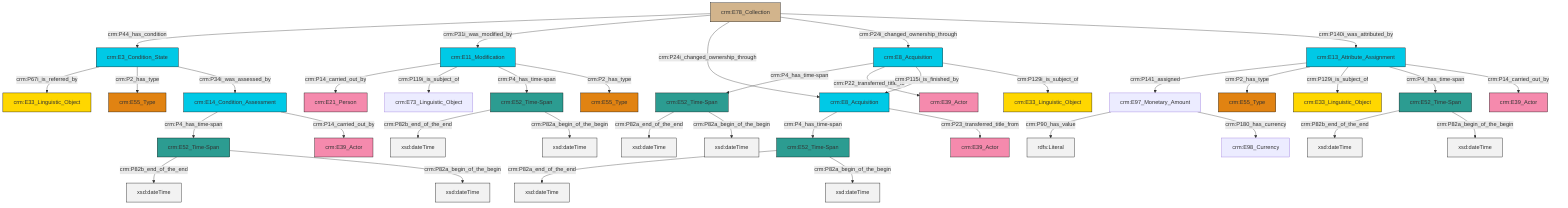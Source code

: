 graph TD
classDef Literal fill:#f2f2f2,stroke:#000000;
classDef CRM_Entity fill:#FFFFFF,stroke:#000000;
classDef Temporal_Entity fill:#00C9E6, stroke:#000000;
classDef Type fill:#E18312, stroke:#000000;
classDef Time-Span fill:#2C9C91, stroke:#000000;
classDef Appellation fill:#FFEB7F, stroke:#000000;
classDef Place fill:#008836, stroke:#000000;
classDef Persistent_Item fill:#B266B2, stroke:#000000;
classDef Conceptual_Object fill:#FFD700, stroke:#000000;
classDef Physical_Thing fill:#D2B48C, stroke:#000000;
classDef Actor fill:#f58aad, stroke:#000000;
classDef PC_Classes fill:#4ce600, stroke:#000000;
classDef Multi fill:#cccccc,stroke:#000000;

0["crm:E52_Time-Span"]:::Time-Span -->|crm:P82b_end_of_the_end| 1[xsd:dateTime]:::Literal
2["crm:E11_Modification"]:::Temporal_Entity -->|crm:P14_carried_out_by| 3["crm:E21_Person"]:::Actor
4["crm:E14_Condition_Assessment"]:::Temporal_Entity -->|crm:P4_has_time-span| 5["crm:E52_Time-Span"]:::Time-Span
12["crm:E8_Acquisition"]:::Temporal_Entity -->|crm:P4_has_time-span| 13["crm:E52_Time-Span"]:::Time-Span
14["crm:E13_Attribute_Assignment"]:::Temporal_Entity -->|crm:P141_assigned| 15["crm:E97_Monetary_Amount"]:::Default
16["crm:E52_Time-Span"]:::Time-Span -->|crm:P82a_end_of_the_end| 17[xsd:dateTime]:::Literal
5["crm:E52_Time-Span"]:::Time-Span -->|crm:P82b_end_of_the_end| 22[xsd:dateTime]:::Literal
24["crm:E78_Collection"]:::Physical_Thing -->|crm:P44_has_condition| 25["crm:E3_Condition_State"]:::Temporal_Entity
25["crm:E3_Condition_State"]:::Temporal_Entity -->|crm:P67i_is_referred_by| 27["crm:E33_Linguistic_Object"]:::Conceptual_Object
5["crm:E52_Time-Span"]:::Time-Span -->|crm:P82a_begin_of_the_begin| 32[xsd:dateTime]:::Literal
14["crm:E13_Attribute_Assignment"]:::Temporal_Entity -->|crm:P2_has_type| 35["crm:E55_Type"]:::Type
25["crm:E3_Condition_State"]:::Temporal_Entity -->|crm:P2_has_type| 19["crm:E55_Type"]:::Type
2["crm:E11_Modification"]:::Temporal_Entity -->|crm:P119i_is_subject_of| 6["crm:E73_Linguistic_Object"]:::Default
14["crm:E13_Attribute_Assignment"]:::Temporal_Entity -->|crm:P129i_is_subject_of| 36["crm:E33_Linguistic_Object"]:::Conceptual_Object
13["crm:E52_Time-Span"]:::Time-Span -->|crm:P82a_end_of_the_end| 37[xsd:dateTime]:::Literal
14["crm:E13_Attribute_Assignment"]:::Temporal_Entity -->|crm:P4_has_time-span| 8["crm:E52_Time-Span"]:::Time-Span
15["crm:E97_Monetary_Amount"]:::Default -->|crm:P90_has_value| 38[rdfs:Literal]:::Literal
8["crm:E52_Time-Span"]:::Time-Span -->|crm:P82b_end_of_the_end| 39[xsd:dateTime]:::Literal
24["crm:E78_Collection"]:::Physical_Thing -->|crm:P31i_was_modified_by| 2["crm:E11_Modification"]:::Temporal_Entity
15["crm:E97_Monetary_Amount"]:::Default -->|crm:P180_has_currency| 40["crm:E98_Currency"]:::Default
2["crm:E11_Modification"]:::Temporal_Entity -->|crm:P4_has_time-span| 0["crm:E52_Time-Span"]:::Time-Span
0["crm:E52_Time-Span"]:::Time-Span -->|crm:P82a_begin_of_the_begin| 46[xsd:dateTime]:::Literal
12["crm:E8_Acquisition"]:::Temporal_Entity -->|crm:P22_transferred_title_to| 47["crm:E39_Actor"]:::Actor
13["crm:E52_Time-Span"]:::Time-Span -->|crm:P82a_begin_of_the_begin| 48[xsd:dateTime]:::Literal
24["crm:E78_Collection"]:::Physical_Thing -->|crm:P24i_changed_ownership_through| 49["crm:E8_Acquisition"]:::Temporal_Entity
8["crm:E52_Time-Span"]:::Time-Span -->|crm:P82a_begin_of_the_begin| 55[xsd:dateTime]:::Literal
16["crm:E52_Time-Span"]:::Time-Span -->|crm:P82a_begin_of_the_begin| 59[xsd:dateTime]:::Literal
24["crm:E78_Collection"]:::Physical_Thing -->|crm:P24i_changed_ownership_through| 12["crm:E8_Acquisition"]:::Temporal_Entity
2["crm:E11_Modification"]:::Temporal_Entity -->|crm:P2_has_type| 29["crm:E55_Type"]:::Type
14["crm:E13_Attribute_Assignment"]:::Temporal_Entity -->|crm:P14_carried_out_by| 41["crm:E39_Actor"]:::Actor
4["crm:E14_Condition_Assessment"]:::Temporal_Entity -->|crm:P14_carried_out_by| 57["crm:E39_Actor"]:::Actor
25["crm:E3_Condition_State"]:::Temporal_Entity -->|crm:P34i_was_assessed_by| 4["crm:E14_Condition_Assessment"]:::Temporal_Entity
24["crm:E78_Collection"]:::Physical_Thing -->|crm:P140i_was_attributed_by| 14["crm:E13_Attribute_Assignment"]:::Temporal_Entity
49["crm:E8_Acquisition"]:::Temporal_Entity -->|crm:P4_has_time-span| 16["crm:E52_Time-Span"]:::Time-Span
12["crm:E8_Acquisition"]:::Temporal_Entity -->|crm:P115i_is_finished_by| 49["crm:E8_Acquisition"]:::Temporal_Entity
49["crm:E8_Acquisition"]:::Temporal_Entity -->|crm:P23_transferred_title_from| 43["crm:E39_Actor"]:::Actor
12["crm:E8_Acquisition"]:::Temporal_Entity -->|crm:P129i_is_subject_of| 10["crm:E33_Linguistic_Object"]:::Conceptual_Object
